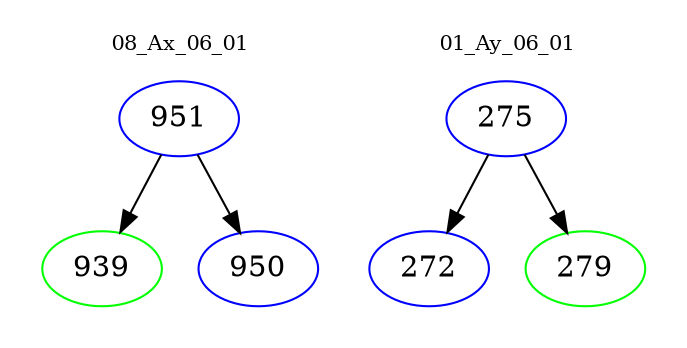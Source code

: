 digraph{
subgraph cluster_0 {
color = white
label = "08_Ax_06_01";
fontsize=10;
T0_951 [label="951", color="blue"]
T0_951 -> T0_939 [color="black"]
T0_939 [label="939", color="green"]
T0_951 -> T0_950 [color="black"]
T0_950 [label="950", color="blue"]
}
subgraph cluster_1 {
color = white
label = "01_Ay_06_01";
fontsize=10;
T1_275 [label="275", color="blue"]
T1_275 -> T1_272 [color="black"]
T1_272 [label="272", color="blue"]
T1_275 -> T1_279 [color="black"]
T1_279 [label="279", color="green"]
}
}
